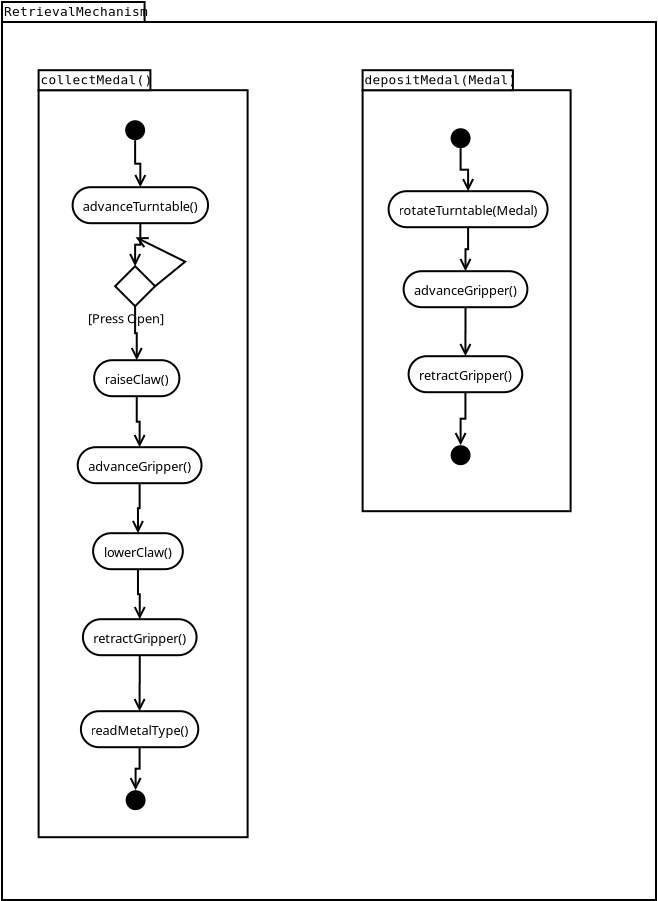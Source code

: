 <?xml version="1.0" encoding="UTF-8"?>
<dia:diagram xmlns:dia="http://www.lysator.liu.se/~alla/dia/">
  <dia:layer name="Background" visible="true" active="true">
    <dia:object type="UML - LargePackage" version="0" id="O0">
      <dia:attribute name="obj_pos">
        <dia:point val="-17.95,-9.5"/>
      </dia:attribute>
      <dia:attribute name="obj_bb">
        <dia:rectangle val="-18,-10.55;14.8,34.45"/>
      </dia:attribute>
      <dia:attribute name="meta">
        <dia:composite type="dict"/>
      </dia:attribute>
      <dia:attribute name="elem_corner">
        <dia:point val="-17.95,-9.5"/>
      </dia:attribute>
      <dia:attribute name="elem_width">
        <dia:real val="32.7"/>
      </dia:attribute>
      <dia:attribute name="elem_height">
        <dia:real val="43.9"/>
      </dia:attribute>
      <dia:attribute name="line_width">
        <dia:real val="0.1"/>
      </dia:attribute>
      <dia:attribute name="line_colour">
        <dia:color val="#000000"/>
      </dia:attribute>
      <dia:attribute name="fill_colour">
        <dia:color val="#ffffff"/>
      </dia:attribute>
      <dia:attribute name="text_colour">
        <dia:color val="#000000"/>
      </dia:attribute>
      <dia:attribute name="stereotype">
        <dia:string>##</dia:string>
      </dia:attribute>
      <dia:attribute name="name">
        <dia:string>#RetrievalMechanism#</dia:string>
      </dia:attribute>
    </dia:object>
    <dia:group>
      <dia:object type="UML - LargePackage" version="0" id="O1">
        <dia:attribute name="obj_pos">
          <dia:point val="-16.12,-6.09"/>
        </dia:attribute>
        <dia:attribute name="obj_bb">
          <dia:rectangle val="-16.17,-7.14;-5.62,31.31"/>
        </dia:attribute>
        <dia:attribute name="meta">
          <dia:composite type="dict"/>
        </dia:attribute>
        <dia:attribute name="elem_corner">
          <dia:point val="-16.12,-6.09"/>
        </dia:attribute>
        <dia:attribute name="elem_width">
          <dia:real val="10.45"/>
        </dia:attribute>
        <dia:attribute name="elem_height">
          <dia:real val="37.35"/>
        </dia:attribute>
        <dia:attribute name="line_width">
          <dia:real val="0.1"/>
        </dia:attribute>
        <dia:attribute name="line_colour">
          <dia:color val="#000000"/>
        </dia:attribute>
        <dia:attribute name="fill_colour">
          <dia:color val="#ffffff"/>
        </dia:attribute>
        <dia:attribute name="text_colour">
          <dia:color val="#000000"/>
        </dia:attribute>
        <dia:attribute name="stereotype">
          <dia:string>##</dia:string>
        </dia:attribute>
        <dia:attribute name="name">
          <dia:string>#collectMedal()#</dia:string>
        </dia:attribute>
      </dia:object>
      <dia:object type="UML - Transition" version="2" id="O2">
        <dia:attribute name="obj_pos">
          <dia:point val="-11.294,26.76"/>
        </dia:attribute>
        <dia:attribute name="obj_bb">
          <dia:rectangle val="-11.918,25.635;-10.77,28.96"/>
        </dia:attribute>
        <dia:attribute name="meta">
          <dia:composite type="dict"/>
        </dia:attribute>
        <dia:attribute name="orth_points">
          <dia:point val="-11.294,26.76"/>
          <dia:point val="-11.294,27.835"/>
          <dia:point val="-11.27,27.835"/>
          <dia:point val="-11.27,28.91"/>
        </dia:attribute>
        <dia:attribute name="orth_orient">
          <dia:enum val="1"/>
          <dia:enum val="0"/>
          <dia:enum val="1"/>
        </dia:attribute>
        <dia:attribute name="orth_autoroute">
          <dia:boolean val="true"/>
        </dia:attribute>
        <dia:attribute name="text_colour">
          <dia:color val="#000000"/>
        </dia:attribute>
        <dia:attribute name="line_colour">
          <dia:color val="#000000"/>
        </dia:attribute>
        <dia:attribute name="trigger">
          <dia:string>##</dia:string>
        </dia:attribute>
        <dia:attribute name="action">
          <dia:string>##</dia:string>
        </dia:attribute>
        <dia:attribute name="guard">
          <dia:string>##</dia:string>
        </dia:attribute>
        <dia:attribute name="trigger_text_pos">
          <dia:point val="-11.782,26.335"/>
        </dia:attribute>
        <dia:attribute name="guard_text_pos">
          <dia:point val="-11.782,27.335"/>
        </dia:attribute>
        <dia:attribute name="direction_inverted">
          <dia:boolean val="false"/>
        </dia:attribute>
        <dia:connections>
          <dia:connection handle="0" to="O13" connection="6"/>
          <dia:connection handle="1" to="O3" connection="1"/>
        </dia:connections>
      </dia:object>
      <dia:object type="UML - State Term" version="0" id="O3">
        <dia:attribute name="obj_pos">
          <dia:point val="-11.77,28.91"/>
        </dia:attribute>
        <dia:attribute name="obj_bb">
          <dia:rectangle val="-11.82,28.86;-10.72,29.96"/>
        </dia:attribute>
        <dia:attribute name="meta">
          <dia:composite type="dict"/>
        </dia:attribute>
        <dia:attribute name="elem_corner">
          <dia:point val="-11.77,28.91"/>
        </dia:attribute>
        <dia:attribute name="elem_width">
          <dia:real val="1"/>
        </dia:attribute>
        <dia:attribute name="elem_height">
          <dia:real val="1"/>
        </dia:attribute>
        <dia:attribute name="line_colour">
          <dia:color val="#000000"/>
        </dia:attribute>
        <dia:attribute name="fill_colour">
          <dia:color val="#ffffff"/>
        </dia:attribute>
        <dia:attribute name="is_final">
          <dia:boolean val="false"/>
        </dia:attribute>
      </dia:object>
      <dia:object type="UML - Transition" version="2" id="O4">
        <dia:attribute name="obj_pos">
          <dia:point val="-10.294,3.71"/>
        </dia:attribute>
        <dia:attribute name="obj_bb">
          <dia:rectangle val="-11.32,0.285;-8.744,4.21"/>
        </dia:attribute>
        <dia:attribute name="meta">
          <dia:composite type="dict"/>
        </dia:attribute>
        <dia:attribute name="orth_points">
          <dia:point val="-10.294,3.71"/>
          <dia:point val="-8.794,3.71"/>
          <dia:point val="-8.794,1.26"/>
          <dia:point val="-11.27,1.26"/>
        </dia:attribute>
        <dia:attribute name="orth_orient">
          <dia:enum val="0"/>
          <dia:enum val="1"/>
          <dia:enum val="0"/>
        </dia:attribute>
        <dia:attribute name="orth_autoroute">
          <dia:boolean val="true"/>
        </dia:attribute>
        <dia:attribute name="text_colour">
          <dia:color val="#000000"/>
        </dia:attribute>
        <dia:attribute name="line_colour">
          <dia:color val="#000000"/>
        </dia:attribute>
        <dia:attribute name="trigger">
          <dia:string>##</dia:string>
        </dia:attribute>
        <dia:attribute name="action">
          <dia:string>##</dia:string>
        </dia:attribute>
        <dia:attribute name="guard">
          <dia:string>##</dia:string>
        </dia:attribute>
        <dia:attribute name="trigger_text_pos">
          <dia:point val="-9.294,0.985"/>
        </dia:attribute>
        <dia:attribute name="guard_text_pos">
          <dia:point val="-9.294,1.985"/>
        </dia:attribute>
        <dia:attribute name="direction_inverted">
          <dia:boolean val="false"/>
        </dia:attribute>
        <dia:connections>
          <dia:connection handle="0" to="O12" connection="2"/>
        </dia:connections>
      </dia:object>
      <dia:object type="UML - Transition" version="2" id="O5">
        <dia:attribute name="obj_pos">
          <dia:point val="-11.294,22.16"/>
        </dia:attribute>
        <dia:attribute name="obj_bb">
          <dia:rectangle val="-11.93,21.36;-10.794,25.01"/>
        </dia:attribute>
        <dia:attribute name="meta">
          <dia:composite type="dict"/>
        </dia:attribute>
        <dia:attribute name="orth_points">
          <dia:point val="-11.294,22.16"/>
          <dia:point val="-11.294,22.66"/>
          <dia:point val="-11.294,24.46"/>
          <dia:point val="-11.294,24.96"/>
        </dia:attribute>
        <dia:attribute name="orth_orient">
          <dia:enum val="1"/>
          <dia:enum val="0"/>
          <dia:enum val="1"/>
        </dia:attribute>
        <dia:attribute name="orth_autoroute">
          <dia:boolean val="true"/>
        </dia:attribute>
        <dia:attribute name="text_colour">
          <dia:color val="#000000"/>
        </dia:attribute>
        <dia:attribute name="line_colour">
          <dia:color val="#000000"/>
        </dia:attribute>
        <dia:attribute name="trigger">
          <dia:string>##</dia:string>
        </dia:attribute>
        <dia:attribute name="action">
          <dia:string>##</dia:string>
        </dia:attribute>
        <dia:attribute name="guard">
          <dia:string>##</dia:string>
        </dia:attribute>
        <dia:attribute name="trigger_text_pos">
          <dia:point val="-11.794,22.06"/>
        </dia:attribute>
        <dia:attribute name="guard_text_pos">
          <dia:point val="-11.794,23.06"/>
        </dia:attribute>
        <dia:attribute name="direction_inverted">
          <dia:boolean val="false"/>
        </dia:attribute>
        <dia:connections>
          <dia:connection handle="0" to="O14" connection="6"/>
          <dia:connection handle="1" to="O13" connection="1"/>
        </dia:connections>
      </dia:object>
      <dia:object type="UML - Transition" version="2" id="O6">
        <dia:attribute name="obj_pos">
          <dia:point val="-11.294,17.86"/>
        </dia:attribute>
        <dia:attribute name="obj_bb">
          <dia:rectangle val="-11.93,16.91;-10.794,20.41"/>
        </dia:attribute>
        <dia:attribute name="meta">
          <dia:composite type="dict"/>
        </dia:attribute>
        <dia:attribute name="orth_points">
          <dia:point val="-11.294,17.86"/>
          <dia:point val="-11.294,18.36"/>
          <dia:point val="-11.294,19.86"/>
          <dia:point val="-11.294,20.36"/>
        </dia:attribute>
        <dia:attribute name="orth_orient">
          <dia:enum val="1"/>
          <dia:enum val="0"/>
          <dia:enum val="1"/>
        </dia:attribute>
        <dia:attribute name="orth_autoroute">
          <dia:boolean val="true"/>
        </dia:attribute>
        <dia:attribute name="text_colour">
          <dia:color val="#000000"/>
        </dia:attribute>
        <dia:attribute name="line_colour">
          <dia:color val="#000000"/>
        </dia:attribute>
        <dia:attribute name="trigger">
          <dia:string>##</dia:string>
        </dia:attribute>
        <dia:attribute name="action">
          <dia:string>##</dia:string>
        </dia:attribute>
        <dia:attribute name="guard">
          <dia:string>##</dia:string>
        </dia:attribute>
        <dia:attribute name="trigger_text_pos">
          <dia:point val="-11.794,17.61"/>
        </dia:attribute>
        <dia:attribute name="guard_text_pos">
          <dia:point val="-11.794,18.61"/>
        </dia:attribute>
        <dia:attribute name="direction_inverted">
          <dia:boolean val="false"/>
        </dia:attribute>
        <dia:connections>
          <dia:connection handle="0" to="O15" connection="6"/>
          <dia:connection handle="1" to="O14" connection="1"/>
        </dia:connections>
      </dia:object>
      <dia:object type="UML - Transition" version="2" id="O7">
        <dia:attribute name="obj_pos">
          <dia:point val="-11.294,13.56"/>
        </dia:attribute>
        <dia:attribute name="obj_bb">
          <dia:rectangle val="-11.93,12.61;-10.794,16.11"/>
        </dia:attribute>
        <dia:attribute name="meta">
          <dia:composite type="dict"/>
        </dia:attribute>
        <dia:attribute name="orth_points">
          <dia:point val="-11.294,13.56"/>
          <dia:point val="-11.294,14.06"/>
          <dia:point val="-11.294,15.56"/>
          <dia:point val="-11.294,16.06"/>
        </dia:attribute>
        <dia:attribute name="orth_orient">
          <dia:enum val="1"/>
          <dia:enum val="0"/>
          <dia:enum val="1"/>
        </dia:attribute>
        <dia:attribute name="orth_autoroute">
          <dia:boolean val="true"/>
        </dia:attribute>
        <dia:attribute name="text_colour">
          <dia:color val="#000000"/>
        </dia:attribute>
        <dia:attribute name="line_colour">
          <dia:color val="#000000"/>
        </dia:attribute>
        <dia:attribute name="trigger">
          <dia:string>##</dia:string>
        </dia:attribute>
        <dia:attribute name="action">
          <dia:string>##</dia:string>
        </dia:attribute>
        <dia:attribute name="guard">
          <dia:string>##</dia:string>
        </dia:attribute>
        <dia:attribute name="trigger_text_pos">
          <dia:point val="-11.794,13.31"/>
        </dia:attribute>
        <dia:attribute name="guard_text_pos">
          <dia:point val="-11.794,14.31"/>
        </dia:attribute>
        <dia:attribute name="direction_inverted">
          <dia:boolean val="false"/>
        </dia:attribute>
        <dia:connections>
          <dia:connection handle="0" to="O16" connection="6"/>
          <dia:connection handle="1" to="O15" connection="1"/>
        </dia:connections>
      </dia:object>
      <dia:object type="UML - Transition" version="2" id="O8">
        <dia:attribute name="obj_pos">
          <dia:point val="-11.294,9.21"/>
        </dia:attribute>
        <dia:attribute name="obj_bb">
          <dia:rectangle val="-11.93,8.285;-10.794,11.81"/>
        </dia:attribute>
        <dia:attribute name="meta">
          <dia:composite type="dict"/>
        </dia:attribute>
        <dia:attribute name="orth_points">
          <dia:point val="-11.294,9.21"/>
          <dia:point val="-11.294,9.71"/>
          <dia:point val="-11.294,11.26"/>
          <dia:point val="-11.294,11.76"/>
        </dia:attribute>
        <dia:attribute name="orth_orient">
          <dia:enum val="1"/>
          <dia:enum val="0"/>
          <dia:enum val="1"/>
        </dia:attribute>
        <dia:attribute name="orth_autoroute">
          <dia:boolean val="true"/>
        </dia:attribute>
        <dia:attribute name="text_colour">
          <dia:color val="#000000"/>
        </dia:attribute>
        <dia:attribute name="line_colour">
          <dia:color val="#000000"/>
        </dia:attribute>
        <dia:attribute name="trigger">
          <dia:string>##</dia:string>
        </dia:attribute>
        <dia:attribute name="action">
          <dia:string>##</dia:string>
        </dia:attribute>
        <dia:attribute name="guard">
          <dia:string>##</dia:string>
        </dia:attribute>
        <dia:attribute name="trigger_text_pos">
          <dia:point val="-11.794,8.985"/>
        </dia:attribute>
        <dia:attribute name="guard_text_pos">
          <dia:point val="-11.794,9.985"/>
        </dia:attribute>
        <dia:attribute name="direction_inverted">
          <dia:boolean val="false"/>
        </dia:attribute>
        <dia:connections>
          <dia:connection handle="0" to="O18" connection="6"/>
          <dia:connection handle="1" to="O16" connection="1"/>
        </dia:connections>
      </dia:object>
      <dia:object type="UML - Transition" version="2" id="O9">
        <dia:attribute name="obj_pos">
          <dia:point val="-11.294,4.71"/>
        </dia:attribute>
        <dia:attribute name="obj_bb">
          <dia:rectangle val="-13.543,3.86;-10.045,7.46"/>
        </dia:attribute>
        <dia:attribute name="meta">
          <dia:composite type="dict"/>
        </dia:attribute>
        <dia:attribute name="orth_points">
          <dia:point val="-11.294,4.71"/>
          <dia:point val="-11.294,5.21"/>
          <dia:point val="-11.294,6.91"/>
          <dia:point val="-11.294,7.41"/>
        </dia:attribute>
        <dia:attribute name="orth_orient">
          <dia:enum val="1"/>
          <dia:enum val="0"/>
          <dia:enum val="1"/>
        </dia:attribute>
        <dia:attribute name="orth_autoroute">
          <dia:boolean val="true"/>
        </dia:attribute>
        <dia:attribute name="text_colour">
          <dia:color val="#000000"/>
        </dia:attribute>
        <dia:attribute name="line_colour">
          <dia:color val="#000000"/>
        </dia:attribute>
        <dia:attribute name="trigger">
          <dia:string>##</dia:string>
        </dia:attribute>
        <dia:attribute name="action">
          <dia:string>##</dia:string>
        </dia:attribute>
        <dia:attribute name="guard">
          <dia:string>#Press Open#</dia:string>
        </dia:attribute>
        <dia:attribute name="trigger_text_pos">
          <dia:point val="-11.794,4.56"/>
        </dia:attribute>
        <dia:attribute name="guard_text_pos">
          <dia:point val="-11.794,5.56"/>
        </dia:attribute>
        <dia:attribute name="direction_inverted">
          <dia:boolean val="false"/>
        </dia:attribute>
        <dia:connections>
          <dia:connection handle="0" to="O12" connection="3"/>
          <dia:connection handle="1" to="O18" connection="1"/>
        </dia:connections>
      </dia:object>
      <dia:object type="UML - Transition" version="2" id="O10">
        <dia:attribute name="obj_pos">
          <dia:point val="-11.294,0.56"/>
        </dia:attribute>
        <dia:attribute name="obj_bb">
          <dia:rectangle val="-11.93,-0.565;-10.794,2.76"/>
        </dia:attribute>
        <dia:attribute name="meta">
          <dia:composite type="dict"/>
        </dia:attribute>
        <dia:attribute name="orth_points">
          <dia:point val="-11.294,0.56"/>
          <dia:point val="-11.294,1.635"/>
          <dia:point val="-11.294,1.635"/>
          <dia:point val="-11.294,2.71"/>
        </dia:attribute>
        <dia:attribute name="orth_orient">
          <dia:enum val="1"/>
          <dia:enum val="0"/>
          <dia:enum val="1"/>
        </dia:attribute>
        <dia:attribute name="orth_autoroute">
          <dia:boolean val="true"/>
        </dia:attribute>
        <dia:attribute name="text_colour">
          <dia:color val="#000000"/>
        </dia:attribute>
        <dia:attribute name="line_colour">
          <dia:color val="#000000"/>
        </dia:attribute>
        <dia:attribute name="trigger">
          <dia:string>##</dia:string>
        </dia:attribute>
        <dia:attribute name="action">
          <dia:string>##</dia:string>
        </dia:attribute>
        <dia:attribute name="guard">
          <dia:string>##</dia:string>
        </dia:attribute>
        <dia:attribute name="trigger_text_pos">
          <dia:point val="-11.794,0.135"/>
        </dia:attribute>
        <dia:attribute name="guard_text_pos">
          <dia:point val="-11.794,1.135"/>
        </dia:attribute>
        <dia:attribute name="direction_inverted">
          <dia:boolean val="false"/>
        </dia:attribute>
        <dia:connections>
          <dia:connection handle="0" to="O17" connection="6"/>
          <dia:connection handle="1" to="O12" connection="1"/>
        </dia:connections>
      </dia:object>
      <dia:object type="UML - Transition" version="2" id="O11">
        <dia:attribute name="obj_pos">
          <dia:point val="-11.294,-3.59"/>
        </dia:attribute>
        <dia:attribute name="obj_bb">
          <dia:rectangle val="-11.93,-4.615;-10.794,-1.19"/>
        </dia:attribute>
        <dia:attribute name="meta">
          <dia:composite type="dict"/>
        </dia:attribute>
        <dia:attribute name="orth_points">
          <dia:point val="-11.294,-3.59"/>
          <dia:point val="-11.294,-2.415"/>
          <dia:point val="-11.294,-2.415"/>
          <dia:point val="-11.294,-1.24"/>
        </dia:attribute>
        <dia:attribute name="orth_orient">
          <dia:enum val="1"/>
          <dia:enum val="0"/>
          <dia:enum val="1"/>
        </dia:attribute>
        <dia:attribute name="orth_autoroute">
          <dia:boolean val="true"/>
        </dia:attribute>
        <dia:attribute name="text_colour">
          <dia:color val="#000000"/>
        </dia:attribute>
        <dia:attribute name="line_colour">
          <dia:color val="#000000"/>
        </dia:attribute>
        <dia:attribute name="trigger">
          <dia:string>##</dia:string>
        </dia:attribute>
        <dia:attribute name="action">
          <dia:string>##</dia:string>
        </dia:attribute>
        <dia:attribute name="guard">
          <dia:string>##</dia:string>
        </dia:attribute>
        <dia:attribute name="trigger_text_pos">
          <dia:point val="-11.794,-3.915"/>
        </dia:attribute>
        <dia:attribute name="guard_text_pos">
          <dia:point val="-11.794,-2.915"/>
        </dia:attribute>
        <dia:attribute name="direction_inverted">
          <dia:boolean val="false"/>
        </dia:attribute>
        <dia:connections>
          <dia:connection handle="0" to="O19" connection="6"/>
          <dia:connection handle="1" to="O17" connection="1"/>
        </dia:connections>
      </dia:object>
      <dia:object type="UML - Branch" version="0" id="O12">
        <dia:attribute name="obj_pos">
          <dia:point val="-12.294,2.71"/>
        </dia:attribute>
        <dia:attribute name="obj_bb">
          <dia:rectangle val="-12.364,2.639;-10.223,4.781"/>
        </dia:attribute>
        <dia:attribute name="meta">
          <dia:composite type="dict"/>
        </dia:attribute>
        <dia:attribute name="elem_corner">
          <dia:point val="-12.294,2.71"/>
        </dia:attribute>
        <dia:attribute name="elem_width">
          <dia:real val="2"/>
        </dia:attribute>
        <dia:attribute name="elem_height">
          <dia:real val="2"/>
        </dia:attribute>
        <dia:attribute name="line_colour">
          <dia:color val="#000000"/>
        </dia:attribute>
        <dia:attribute name="fill_colour">
          <dia:color val="#ffffff"/>
        </dia:attribute>
      </dia:object>
      <dia:object type="UML - Activity" version="0" id="O13">
        <dia:attribute name="obj_pos">
          <dia:point val="-14.004,24.96"/>
        </dia:attribute>
        <dia:attribute name="obj_bb">
          <dia:rectangle val="-14.054,24.91;-8.534,26.81"/>
        </dia:attribute>
        <dia:attribute name="meta">
          <dia:composite type="dict"/>
        </dia:attribute>
        <dia:attribute name="elem_corner">
          <dia:point val="-14.004,24.96"/>
        </dia:attribute>
        <dia:attribute name="elem_width">
          <dia:real val="5.42"/>
        </dia:attribute>
        <dia:attribute name="elem_height">
          <dia:real val="1.8"/>
        </dia:attribute>
        <dia:attribute name="line_colour">
          <dia:color val="#000000"/>
        </dia:attribute>
        <dia:attribute name="fill_colour">
          <dia:color val="#ffffff"/>
        </dia:attribute>
        <dia:attribute name="text">
          <dia:composite type="text">
            <dia:attribute name="string">
              <dia:string>#readMetalType()#</dia:string>
            </dia:attribute>
            <dia:attribute name="font">
              <dia:font family="sans" style="0" name="Helvetica"/>
            </dia:attribute>
            <dia:attribute name="height">
              <dia:real val="0.8"/>
            </dia:attribute>
            <dia:attribute name="pos">
              <dia:point val="-11.294,25.94"/>
            </dia:attribute>
            <dia:attribute name="color">
              <dia:color val="#000000"/>
            </dia:attribute>
            <dia:attribute name="alignment">
              <dia:enum val="1"/>
            </dia:attribute>
          </dia:composite>
        </dia:attribute>
      </dia:object>
      <dia:object type="UML - Activity" version="0" id="O14">
        <dia:attribute name="obj_pos">
          <dia:point val="-13.904,20.36"/>
        </dia:attribute>
        <dia:attribute name="obj_bb">
          <dia:rectangle val="-13.954,20.31;-8.634,22.21"/>
        </dia:attribute>
        <dia:attribute name="meta">
          <dia:composite type="dict"/>
        </dia:attribute>
        <dia:attribute name="elem_corner">
          <dia:point val="-13.904,20.36"/>
        </dia:attribute>
        <dia:attribute name="elem_width">
          <dia:real val="5.22"/>
        </dia:attribute>
        <dia:attribute name="elem_height">
          <dia:real val="1.8"/>
        </dia:attribute>
        <dia:attribute name="line_colour">
          <dia:color val="#000000"/>
        </dia:attribute>
        <dia:attribute name="fill_colour">
          <dia:color val="#ffffff"/>
        </dia:attribute>
        <dia:attribute name="text">
          <dia:composite type="text">
            <dia:attribute name="string">
              <dia:string>#retractGripper()#</dia:string>
            </dia:attribute>
            <dia:attribute name="font">
              <dia:font family="sans" style="0" name="Helvetica"/>
            </dia:attribute>
            <dia:attribute name="height">
              <dia:real val="0.8"/>
            </dia:attribute>
            <dia:attribute name="pos">
              <dia:point val="-11.294,21.34"/>
            </dia:attribute>
            <dia:attribute name="color">
              <dia:color val="#000000"/>
            </dia:attribute>
            <dia:attribute name="alignment">
              <dia:enum val="1"/>
            </dia:attribute>
          </dia:composite>
        </dia:attribute>
      </dia:object>
      <dia:object type="UML - Activity" version="0" id="O15">
        <dia:attribute name="obj_pos">
          <dia:point val="-13.394,16.06"/>
        </dia:attribute>
        <dia:attribute name="obj_bb">
          <dia:rectangle val="-13.444,16.01;-9.144,17.91"/>
        </dia:attribute>
        <dia:attribute name="meta">
          <dia:composite type="dict"/>
        </dia:attribute>
        <dia:attribute name="elem_corner">
          <dia:point val="-13.394,16.06"/>
        </dia:attribute>
        <dia:attribute name="elem_width">
          <dia:real val="4.2"/>
        </dia:attribute>
        <dia:attribute name="elem_height">
          <dia:real val="1.8"/>
        </dia:attribute>
        <dia:attribute name="line_colour">
          <dia:color val="#000000"/>
        </dia:attribute>
        <dia:attribute name="fill_colour">
          <dia:color val="#ffffff"/>
        </dia:attribute>
        <dia:attribute name="text">
          <dia:composite type="text">
            <dia:attribute name="string">
              <dia:string>#lowerClaw()#</dia:string>
            </dia:attribute>
            <dia:attribute name="font">
              <dia:font family="sans" style="0" name="Helvetica"/>
            </dia:attribute>
            <dia:attribute name="height">
              <dia:real val="0.8"/>
            </dia:attribute>
            <dia:attribute name="pos">
              <dia:point val="-11.294,17.04"/>
            </dia:attribute>
            <dia:attribute name="color">
              <dia:color val="#000000"/>
            </dia:attribute>
            <dia:attribute name="alignment">
              <dia:enum val="1"/>
            </dia:attribute>
          </dia:composite>
        </dia:attribute>
      </dia:object>
      <dia:object type="UML - Activity" version="0" id="O16">
        <dia:attribute name="obj_pos">
          <dia:point val="-14.164,11.76"/>
        </dia:attribute>
        <dia:attribute name="obj_bb">
          <dia:rectangle val="-14.214,11.71;-8.374,13.61"/>
        </dia:attribute>
        <dia:attribute name="meta">
          <dia:composite type="dict"/>
        </dia:attribute>
        <dia:attribute name="elem_corner">
          <dia:point val="-14.164,11.76"/>
        </dia:attribute>
        <dia:attribute name="elem_width">
          <dia:real val="5.74"/>
        </dia:attribute>
        <dia:attribute name="elem_height">
          <dia:real val="1.8"/>
        </dia:attribute>
        <dia:attribute name="line_colour">
          <dia:color val="#000000"/>
        </dia:attribute>
        <dia:attribute name="fill_colour">
          <dia:color val="#ffffff"/>
        </dia:attribute>
        <dia:attribute name="text">
          <dia:composite type="text">
            <dia:attribute name="string">
              <dia:string>#advanceGripper()#</dia:string>
            </dia:attribute>
            <dia:attribute name="font">
              <dia:font family="sans" style="0" name="Helvetica"/>
            </dia:attribute>
            <dia:attribute name="height">
              <dia:real val="0.8"/>
            </dia:attribute>
            <dia:attribute name="pos">
              <dia:point val="-11.294,12.74"/>
            </dia:attribute>
            <dia:attribute name="color">
              <dia:color val="#000000"/>
            </dia:attribute>
            <dia:attribute name="alignment">
              <dia:enum val="1"/>
            </dia:attribute>
          </dia:composite>
        </dia:attribute>
      </dia:object>
      <dia:object type="UML - Activity" version="0" id="O17">
        <dia:attribute name="obj_pos">
          <dia:point val="-14.42,-1.24"/>
        </dia:attribute>
        <dia:attribute name="obj_bb">
          <dia:rectangle val="-14.47,-1.29;-8.117,0.61"/>
        </dia:attribute>
        <dia:attribute name="meta">
          <dia:composite type="dict"/>
        </dia:attribute>
        <dia:attribute name="elem_corner">
          <dia:point val="-14.42,-1.24"/>
        </dia:attribute>
        <dia:attribute name="elem_width">
          <dia:real val="6.252"/>
        </dia:attribute>
        <dia:attribute name="elem_height">
          <dia:real val="1.8"/>
        </dia:attribute>
        <dia:attribute name="line_colour">
          <dia:color val="#000000"/>
        </dia:attribute>
        <dia:attribute name="fill_colour">
          <dia:color val="#ffffff"/>
        </dia:attribute>
        <dia:attribute name="text">
          <dia:composite type="text">
            <dia:attribute name="string">
              <dia:string>#advanceTurntable()#</dia:string>
            </dia:attribute>
            <dia:attribute name="font">
              <dia:font family="sans" style="0" name="Helvetica"/>
            </dia:attribute>
            <dia:attribute name="height">
              <dia:real val="0.8"/>
            </dia:attribute>
            <dia:attribute name="pos">
              <dia:point val="-11.294,-0.26"/>
            </dia:attribute>
            <dia:attribute name="color">
              <dia:color val="#000000"/>
            </dia:attribute>
            <dia:attribute name="alignment">
              <dia:enum val="1"/>
            </dia:attribute>
          </dia:composite>
        </dia:attribute>
      </dia:object>
      <dia:object type="UML - Activity" version="0" id="O18">
        <dia:attribute name="obj_pos">
          <dia:point val="-13.344,7.41"/>
        </dia:attribute>
        <dia:attribute name="obj_bb">
          <dia:rectangle val="-13.394,7.36;-9.194,9.26"/>
        </dia:attribute>
        <dia:attribute name="meta">
          <dia:composite type="dict"/>
        </dia:attribute>
        <dia:attribute name="elem_corner">
          <dia:point val="-13.344,7.41"/>
        </dia:attribute>
        <dia:attribute name="elem_width">
          <dia:real val="4.1"/>
        </dia:attribute>
        <dia:attribute name="elem_height">
          <dia:real val="1.8"/>
        </dia:attribute>
        <dia:attribute name="line_colour">
          <dia:color val="#000000"/>
        </dia:attribute>
        <dia:attribute name="fill_colour">
          <dia:color val="#ffffff"/>
        </dia:attribute>
        <dia:attribute name="text">
          <dia:composite type="text">
            <dia:attribute name="string">
              <dia:string>#raiseClaw()#</dia:string>
            </dia:attribute>
            <dia:attribute name="font">
              <dia:font family="sans" style="0" name="Helvetica"/>
            </dia:attribute>
            <dia:attribute name="height">
              <dia:real val="0.8"/>
            </dia:attribute>
            <dia:attribute name="pos">
              <dia:point val="-11.294,8.39"/>
            </dia:attribute>
            <dia:attribute name="color">
              <dia:color val="#000000"/>
            </dia:attribute>
            <dia:attribute name="alignment">
              <dia:enum val="1"/>
            </dia:attribute>
          </dia:composite>
        </dia:attribute>
      </dia:object>
      <dia:object type="UML - State Term" version="0" id="O19">
        <dia:attribute name="obj_pos">
          <dia:point val="-11.794,-4.59"/>
        </dia:attribute>
        <dia:attribute name="obj_bb">
          <dia:rectangle val="-11.844,-4.64;-10.744,-3.54"/>
        </dia:attribute>
        <dia:attribute name="meta">
          <dia:composite type="dict"/>
        </dia:attribute>
        <dia:attribute name="elem_corner">
          <dia:point val="-11.794,-4.59"/>
        </dia:attribute>
        <dia:attribute name="elem_width">
          <dia:real val="1"/>
        </dia:attribute>
        <dia:attribute name="elem_height">
          <dia:real val="1"/>
        </dia:attribute>
        <dia:attribute name="line_colour">
          <dia:color val="#000000"/>
        </dia:attribute>
        <dia:attribute name="fill_colour">
          <dia:color val="#ffffff"/>
        </dia:attribute>
        <dia:attribute name="is_final">
          <dia:boolean val="false"/>
        </dia:attribute>
      </dia:object>
    </dia:group>
    <dia:group>
      <dia:object type="UML - LargePackage" version="0" id="O20">
        <dia:attribute name="obj_pos">
          <dia:point val="0.08,-6.09"/>
        </dia:attribute>
        <dia:attribute name="obj_bb">
          <dia:rectangle val="0.03,-7.14;10.53,15.01"/>
        </dia:attribute>
        <dia:attribute name="meta">
          <dia:composite type="dict"/>
        </dia:attribute>
        <dia:attribute name="elem_corner">
          <dia:point val="0.08,-6.09"/>
        </dia:attribute>
        <dia:attribute name="elem_width">
          <dia:real val="10.4"/>
        </dia:attribute>
        <dia:attribute name="elem_height">
          <dia:real val="21.05"/>
        </dia:attribute>
        <dia:attribute name="line_width">
          <dia:real val="0.1"/>
        </dia:attribute>
        <dia:attribute name="line_colour">
          <dia:color val="#000000"/>
        </dia:attribute>
        <dia:attribute name="fill_colour">
          <dia:color val="#ffffff"/>
        </dia:attribute>
        <dia:attribute name="text_colour">
          <dia:color val="#000000"/>
        </dia:attribute>
        <dia:attribute name="stereotype">
          <dia:string>##</dia:string>
        </dia:attribute>
        <dia:attribute name="name">
          <dia:string>#depositMedal(Medal)#</dia:string>
        </dia:attribute>
      </dia:object>
      <dia:object type="UML - Transition" version="2" id="O21">
        <dia:attribute name="obj_pos">
          <dia:point val="4.99,9.01"/>
        </dia:attribute>
        <dia:attribute name="obj_bb">
          <dia:rectangle val="4.349,8.135;5.49,11.71"/>
        </dia:attribute>
        <dia:attribute name="meta">
          <dia:composite type="dict"/>
        </dia:attribute>
        <dia:attribute name="orth_points">
          <dia:point val="4.99,9.01"/>
          <dia:point val="4.99,10.335"/>
          <dia:point val="4.98,10.335"/>
          <dia:point val="4.98,11.66"/>
        </dia:attribute>
        <dia:attribute name="orth_orient">
          <dia:enum val="1"/>
          <dia:enum val="0"/>
          <dia:enum val="1"/>
        </dia:attribute>
        <dia:attribute name="orth_autoroute">
          <dia:boolean val="true"/>
        </dia:attribute>
        <dia:attribute name="text_colour">
          <dia:color val="#000000"/>
        </dia:attribute>
        <dia:attribute name="line_colour">
          <dia:color val="#000000"/>
        </dia:attribute>
        <dia:attribute name="trigger">
          <dia:string>##</dia:string>
        </dia:attribute>
        <dia:attribute name="action">
          <dia:string>##</dia:string>
        </dia:attribute>
        <dia:attribute name="guard">
          <dia:string>##</dia:string>
        </dia:attribute>
        <dia:attribute name="trigger_text_pos">
          <dia:point val="4.485,8.835"/>
        </dia:attribute>
        <dia:attribute name="guard_text_pos">
          <dia:point val="4.485,9.835"/>
        </dia:attribute>
        <dia:attribute name="direction_inverted">
          <dia:boolean val="false"/>
        </dia:attribute>
        <dia:connections>
          <dia:connection handle="0" to="O24" connection="6"/>
          <dia:connection handle="1" to="O22" connection="1"/>
        </dia:connections>
      </dia:object>
      <dia:object type="UML - State Term" version="0" id="O22">
        <dia:attribute name="obj_pos">
          <dia:point val="4.48,11.66"/>
        </dia:attribute>
        <dia:attribute name="obj_bb">
          <dia:rectangle val="4.43,11.61;5.53,12.71"/>
        </dia:attribute>
        <dia:attribute name="meta">
          <dia:composite type="dict"/>
        </dia:attribute>
        <dia:attribute name="elem_corner">
          <dia:point val="4.48,11.66"/>
        </dia:attribute>
        <dia:attribute name="elem_width">
          <dia:real val="1"/>
        </dia:attribute>
        <dia:attribute name="elem_height">
          <dia:real val="1"/>
        </dia:attribute>
        <dia:attribute name="line_colour">
          <dia:color val="#000000"/>
        </dia:attribute>
        <dia:attribute name="fill_colour">
          <dia:color val="#ffffff"/>
        </dia:attribute>
        <dia:attribute name="is_final">
          <dia:boolean val="false"/>
        </dia:attribute>
      </dia:object>
      <dia:object type="UML - Transition" version="2" id="O23">
        <dia:attribute name="obj_pos">
          <dia:point val="5,4.76"/>
        </dia:attribute>
        <dia:attribute name="obj_bb">
          <dia:rectangle val="4.359,3.785;5.5,7.26"/>
        </dia:attribute>
        <dia:attribute name="meta">
          <dia:composite type="dict"/>
        </dia:attribute>
        <dia:attribute name="orth_points">
          <dia:point val="5,4.76"/>
          <dia:point val="5,5.985"/>
          <dia:point val="4.99,5.985"/>
          <dia:point val="4.99,7.21"/>
        </dia:attribute>
        <dia:attribute name="orth_orient">
          <dia:enum val="1"/>
          <dia:enum val="0"/>
          <dia:enum val="1"/>
        </dia:attribute>
        <dia:attribute name="orth_autoroute">
          <dia:boolean val="true"/>
        </dia:attribute>
        <dia:attribute name="text_colour">
          <dia:color val="#000000"/>
        </dia:attribute>
        <dia:attribute name="line_colour">
          <dia:color val="#000000"/>
        </dia:attribute>
        <dia:attribute name="trigger">
          <dia:string>##</dia:string>
        </dia:attribute>
        <dia:attribute name="action">
          <dia:string>##</dia:string>
        </dia:attribute>
        <dia:attribute name="guard">
          <dia:string>##</dia:string>
        </dia:attribute>
        <dia:attribute name="trigger_text_pos">
          <dia:point val="4.495,4.485"/>
        </dia:attribute>
        <dia:attribute name="guard_text_pos">
          <dia:point val="4.495,5.485"/>
        </dia:attribute>
        <dia:attribute name="direction_inverted">
          <dia:boolean val="false"/>
        </dia:attribute>
        <dia:connections>
          <dia:connection handle="0" to="O26" connection="6"/>
          <dia:connection handle="1" to="O24" connection="1"/>
        </dia:connections>
      </dia:object>
      <dia:object type="UML - Activity" version="0" id="O24">
        <dia:attribute name="obj_pos">
          <dia:point val="2.38,7.21"/>
        </dia:attribute>
        <dia:attribute name="obj_bb">
          <dia:rectangle val="2.33,7.16;7.65,9.06"/>
        </dia:attribute>
        <dia:attribute name="meta">
          <dia:composite type="dict"/>
        </dia:attribute>
        <dia:attribute name="elem_corner">
          <dia:point val="2.38,7.21"/>
        </dia:attribute>
        <dia:attribute name="elem_width">
          <dia:real val="5.22"/>
        </dia:attribute>
        <dia:attribute name="elem_height">
          <dia:real val="1.8"/>
        </dia:attribute>
        <dia:attribute name="line_colour">
          <dia:color val="#000000"/>
        </dia:attribute>
        <dia:attribute name="fill_colour">
          <dia:color val="#ffffff"/>
        </dia:attribute>
        <dia:attribute name="text">
          <dia:composite type="text">
            <dia:attribute name="string">
              <dia:string>#retractGripper()#</dia:string>
            </dia:attribute>
            <dia:attribute name="font">
              <dia:font family="sans" style="0" name="Helvetica"/>
            </dia:attribute>
            <dia:attribute name="height">
              <dia:real val="0.8"/>
            </dia:attribute>
            <dia:attribute name="pos">
              <dia:point val="4.99,8.19"/>
            </dia:attribute>
            <dia:attribute name="color">
              <dia:color val="#000000"/>
            </dia:attribute>
            <dia:attribute name="alignment">
              <dia:enum val="1"/>
            </dia:attribute>
          </dia:composite>
        </dia:attribute>
      </dia:object>
      <dia:object type="UML - Transition" version="2" id="O25">
        <dia:attribute name="obj_pos">
          <dia:point val="4.987,0.76"/>
        </dia:attribute>
        <dia:attribute name="obj_bb">
          <dia:rectangle val="4.358,-0.34;5.5,3.01"/>
        </dia:attribute>
        <dia:attribute name="meta">
          <dia:composite type="dict"/>
        </dia:attribute>
        <dia:attribute name="orth_points">
          <dia:point val="4.987,0.76"/>
          <dia:point val="4.987,1.86"/>
          <dia:point val="5,1.86"/>
          <dia:point val="5,2.96"/>
        </dia:attribute>
        <dia:attribute name="orth_orient">
          <dia:enum val="1"/>
          <dia:enum val="0"/>
          <dia:enum val="1"/>
        </dia:attribute>
        <dia:attribute name="orth_autoroute">
          <dia:boolean val="true"/>
        </dia:attribute>
        <dia:attribute name="text_colour">
          <dia:color val="#000000"/>
        </dia:attribute>
        <dia:attribute name="line_colour">
          <dia:color val="#000000"/>
        </dia:attribute>
        <dia:attribute name="trigger">
          <dia:string>##</dia:string>
        </dia:attribute>
        <dia:attribute name="action">
          <dia:string>##</dia:string>
        </dia:attribute>
        <dia:attribute name="guard">
          <dia:string>##</dia:string>
        </dia:attribute>
        <dia:attribute name="trigger_text_pos">
          <dia:point val="4.494,0.36"/>
        </dia:attribute>
        <dia:attribute name="guard_text_pos">
          <dia:point val="4.494,1.36"/>
        </dia:attribute>
        <dia:attribute name="direction_inverted">
          <dia:boolean val="false"/>
        </dia:attribute>
        <dia:connections>
          <dia:connection handle="0" to="O28" connection="6"/>
          <dia:connection handle="1" to="O26" connection="1"/>
        </dia:connections>
      </dia:object>
      <dia:object type="UML - Activity" version="0" id="O26">
        <dia:attribute name="obj_pos">
          <dia:point val="2.13,2.96"/>
        </dia:attribute>
        <dia:attribute name="obj_bb">
          <dia:rectangle val="2.08,2.91;7.92,4.81"/>
        </dia:attribute>
        <dia:attribute name="meta">
          <dia:composite type="dict"/>
        </dia:attribute>
        <dia:attribute name="elem_corner">
          <dia:point val="2.13,2.96"/>
        </dia:attribute>
        <dia:attribute name="elem_width">
          <dia:real val="5.74"/>
        </dia:attribute>
        <dia:attribute name="elem_height">
          <dia:real val="1.8"/>
        </dia:attribute>
        <dia:attribute name="line_colour">
          <dia:color val="#000000"/>
        </dia:attribute>
        <dia:attribute name="fill_colour">
          <dia:color val="#ffffff"/>
        </dia:attribute>
        <dia:attribute name="text">
          <dia:composite type="text">
            <dia:attribute name="string">
              <dia:string>#advanceGripper()#</dia:string>
            </dia:attribute>
            <dia:attribute name="font">
              <dia:font family="sans" style="0" name="Helvetica"/>
            </dia:attribute>
            <dia:attribute name="height">
              <dia:real val="0.8"/>
            </dia:attribute>
            <dia:attribute name="pos">
              <dia:point val="5,3.94"/>
            </dia:attribute>
            <dia:attribute name="color">
              <dia:color val="#000000"/>
            </dia:attribute>
            <dia:attribute name="alignment">
              <dia:enum val="1"/>
            </dia:attribute>
          </dia:composite>
        </dia:attribute>
      </dia:object>
      <dia:object type="UML - Transition" version="2" id="O27">
        <dia:attribute name="obj_pos">
          <dia:point val="4.98,-3.19"/>
        </dia:attribute>
        <dia:attribute name="obj_bb">
          <dia:rectangle val="4.348,-4.315;5.487,-0.99"/>
        </dia:attribute>
        <dia:attribute name="meta">
          <dia:composite type="dict"/>
        </dia:attribute>
        <dia:attribute name="orth_points">
          <dia:point val="4.98,-3.19"/>
          <dia:point val="4.98,-2.115"/>
          <dia:point val="4.987,-2.115"/>
          <dia:point val="4.987,-1.04"/>
        </dia:attribute>
        <dia:attribute name="orth_orient">
          <dia:enum val="1"/>
          <dia:enum val="0"/>
          <dia:enum val="1"/>
        </dia:attribute>
        <dia:attribute name="orth_autoroute">
          <dia:boolean val="true"/>
        </dia:attribute>
        <dia:attribute name="text_colour">
          <dia:color val="#000000"/>
        </dia:attribute>
        <dia:attribute name="line_colour">
          <dia:color val="#000000"/>
        </dia:attribute>
        <dia:attribute name="trigger">
          <dia:string>##</dia:string>
        </dia:attribute>
        <dia:attribute name="action">
          <dia:string>##</dia:string>
        </dia:attribute>
        <dia:attribute name="guard">
          <dia:string>##</dia:string>
        </dia:attribute>
        <dia:attribute name="trigger_text_pos">
          <dia:point val="4.484,-3.615"/>
        </dia:attribute>
        <dia:attribute name="guard_text_pos">
          <dia:point val="4.484,-2.615"/>
        </dia:attribute>
        <dia:attribute name="direction_inverted">
          <dia:boolean val="false"/>
        </dia:attribute>
        <dia:connections>
          <dia:connection handle="0" to="O29" connection="6"/>
          <dia:connection handle="1" to="O28" connection="1"/>
        </dia:connections>
      </dia:object>
      <dia:object type="UML - Activity" version="0" id="O28">
        <dia:attribute name="obj_pos">
          <dia:point val="1.38,-1.04"/>
        </dia:attribute>
        <dia:attribute name="obj_bb">
          <dia:rectangle val="1.33,-1.09;8.645,0.81"/>
        </dia:attribute>
        <dia:attribute name="meta">
          <dia:composite type="dict"/>
        </dia:attribute>
        <dia:attribute name="elem_corner">
          <dia:point val="1.38,-1.04"/>
        </dia:attribute>
        <dia:attribute name="elem_width">
          <dia:real val="7.215"/>
        </dia:attribute>
        <dia:attribute name="elem_height">
          <dia:real val="1.8"/>
        </dia:attribute>
        <dia:attribute name="line_colour">
          <dia:color val="#000000"/>
        </dia:attribute>
        <dia:attribute name="fill_colour">
          <dia:color val="#ffffff"/>
        </dia:attribute>
        <dia:attribute name="text">
          <dia:composite type="text">
            <dia:attribute name="string">
              <dia:string>#rotateTurntable(Medal)#</dia:string>
            </dia:attribute>
            <dia:attribute name="font">
              <dia:font family="sans" style="0" name="Helvetica"/>
            </dia:attribute>
            <dia:attribute name="height">
              <dia:real val="0.8"/>
            </dia:attribute>
            <dia:attribute name="pos">
              <dia:point val="4.987,-0.06"/>
            </dia:attribute>
            <dia:attribute name="color">
              <dia:color val="#000000"/>
            </dia:attribute>
            <dia:attribute name="alignment">
              <dia:enum val="1"/>
            </dia:attribute>
          </dia:composite>
        </dia:attribute>
      </dia:object>
      <dia:object type="UML - State Term" version="0" id="O29">
        <dia:attribute name="obj_pos">
          <dia:point val="4.48,-4.19"/>
        </dia:attribute>
        <dia:attribute name="obj_bb">
          <dia:rectangle val="4.43,-4.24;5.53,-3.14"/>
        </dia:attribute>
        <dia:attribute name="meta">
          <dia:composite type="dict"/>
        </dia:attribute>
        <dia:attribute name="elem_corner">
          <dia:point val="4.48,-4.19"/>
        </dia:attribute>
        <dia:attribute name="elem_width">
          <dia:real val="1"/>
        </dia:attribute>
        <dia:attribute name="elem_height">
          <dia:real val="1"/>
        </dia:attribute>
        <dia:attribute name="line_colour">
          <dia:color val="#000000"/>
        </dia:attribute>
        <dia:attribute name="fill_colour">
          <dia:color val="#ffffff"/>
        </dia:attribute>
        <dia:attribute name="is_final">
          <dia:boolean val="false"/>
        </dia:attribute>
      </dia:object>
    </dia:group>
  </dia:layer>
</dia:diagram>
